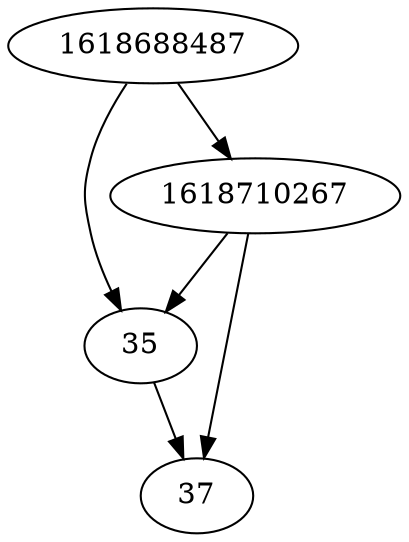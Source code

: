 strict digraph  {
35;
1618710267;
37;
1618688487;
35 -> 37;
1618710267 -> 35;
1618710267 -> 37;
1618688487 -> 35;
1618688487 -> 1618710267;
}
